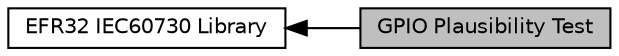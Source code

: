 digraph "GPIO Plausibility Test"
{
  edge [fontname="Helvetica",fontsize="10",labelfontname="Helvetica",labelfontsize="10"];
  node [fontname="Helvetica",fontsize="10",shape=box];
  rankdir=LR;
  Node2 [label="EFR32 IEC60730 Library",height=0.2,width=0.4,color="black", fillcolor="white", style="filled",URL="$group__efr32__sl_iec60730.html",tooltip="EFR32 IEC60730 Library."];
  Node1 [label="GPIO Plausibility Test",height=0.2,width=0.4,color="black", fillcolor="grey75", style="filled", fontcolor="black",tooltip="Verifies GPIOs work properly."];
  Node2->Node1 [shape=plaintext, dir="back", style="solid"];
}
